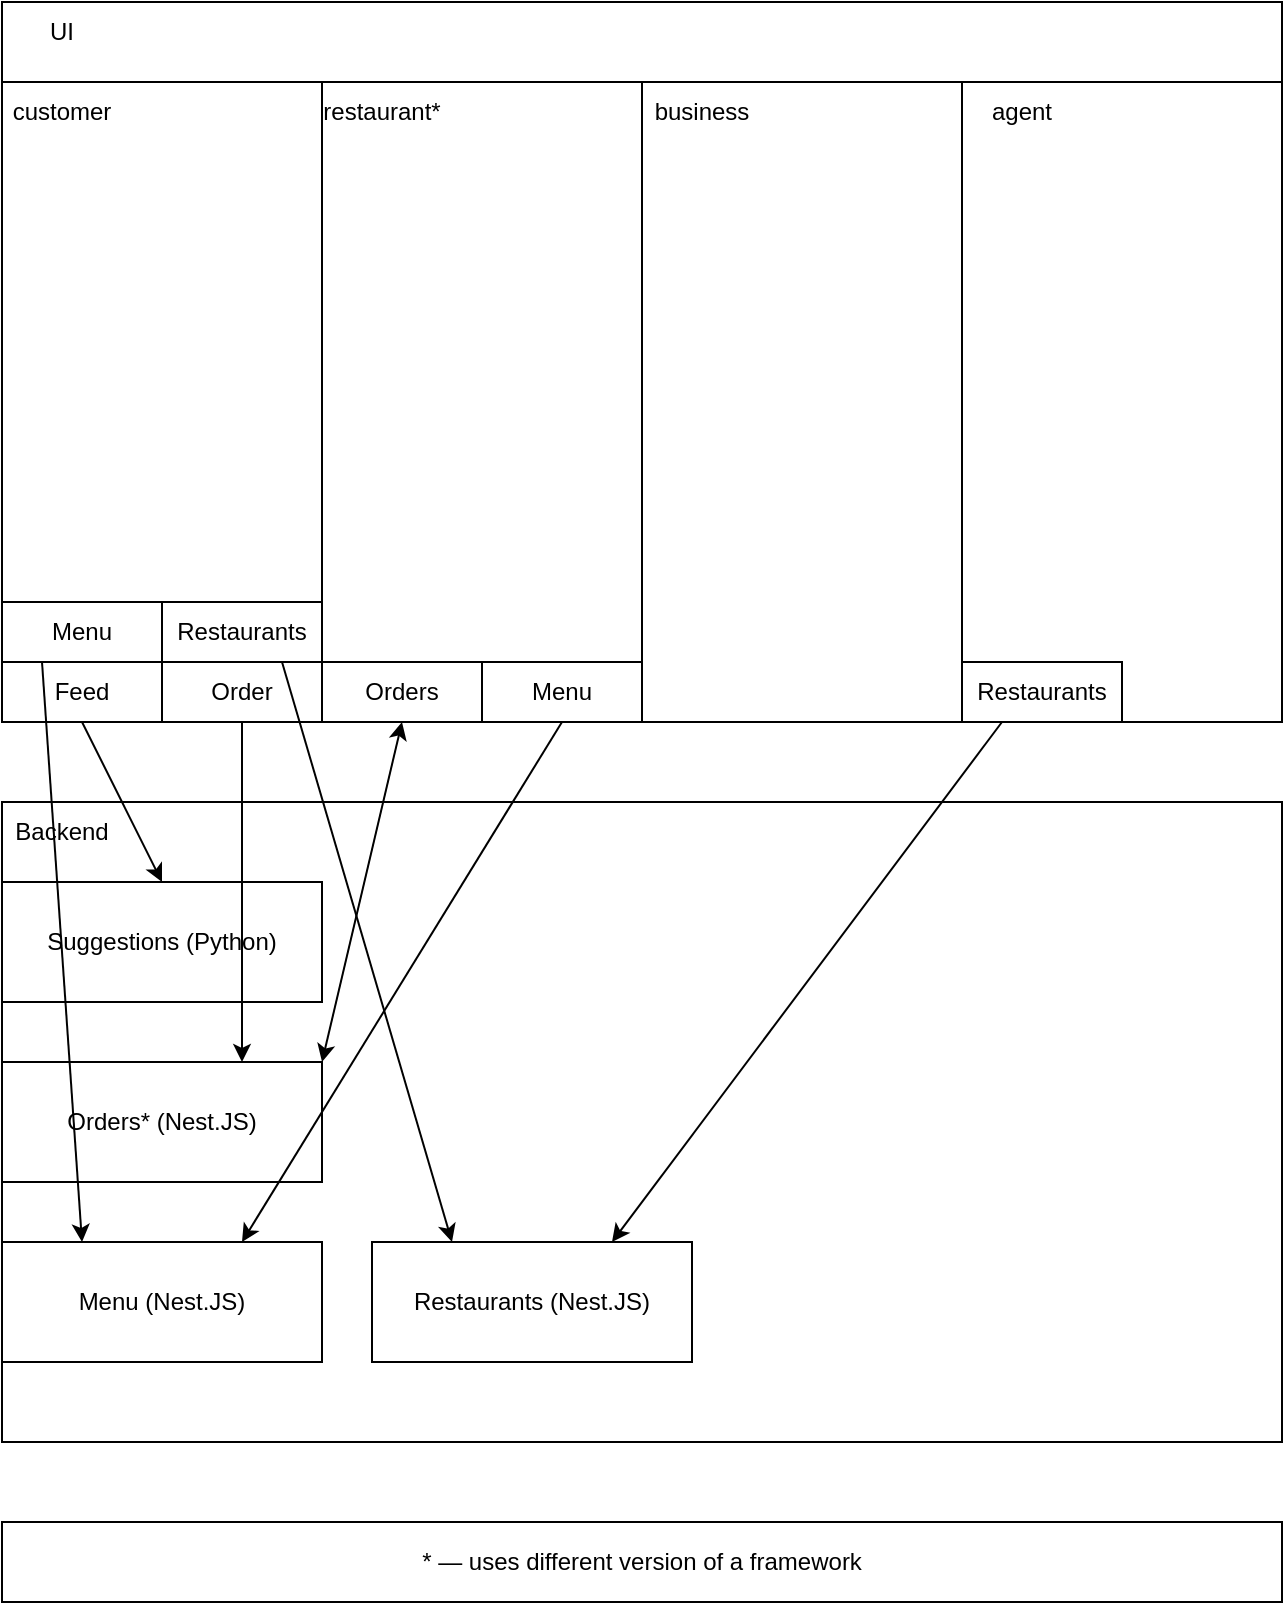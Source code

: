<mxfile version="20.2.3" type="device"><diagram id="Dck---fIlmRJ4v7pR0Ul" name="Page-1"><mxGraphModel dx="1350" dy="878" grid="1" gridSize="10" guides="1" tooltips="1" connect="1" arrows="1" fold="1" page="1" pageScale="1" pageWidth="850" pageHeight="1100" math="0" shadow="0"><root><mxCell id="0"/><mxCell id="1" parent="0"/><mxCell id="rsmT_vE6MYDSKyBJFJIR-2" value="" style="rounded=0;whiteSpace=wrap;html=1;" parent="1" vertex="1"><mxGeometry x="80" y="80" width="640" height="360" as="geometry"/></mxCell><mxCell id="rsmT_vE6MYDSKyBJFJIR-1" value="UI" style="text;html=1;strokeColor=none;fillColor=none;align=center;verticalAlign=middle;whiteSpace=wrap;rounded=0;" parent="1" vertex="1"><mxGeometry x="80" y="80" width="60" height="30" as="geometry"/></mxCell><mxCell id="rsmT_vE6MYDSKyBJFJIR-3" value="" style="rounded=0;whiteSpace=wrap;html=1;" parent="1" vertex="1"><mxGeometry x="80" y="120" width="160" height="320" as="geometry"/></mxCell><mxCell id="rsmT_vE6MYDSKyBJFJIR-4" value="customer" style="text;html=1;strokeColor=none;fillColor=none;align=center;verticalAlign=middle;whiteSpace=wrap;rounded=0;" parent="1" vertex="1"><mxGeometry x="80" y="120" width="60" height="30" as="geometry"/></mxCell><mxCell id="rsmT_vE6MYDSKyBJFJIR-5" value="" style="rounded=0;whiteSpace=wrap;html=1;" parent="1" vertex="1"><mxGeometry x="240" y="120" width="160" height="320" as="geometry"/></mxCell><mxCell id="rsmT_vE6MYDSKyBJFJIR-6" value="restaurant*" style="text;html=1;strokeColor=none;fillColor=none;align=center;verticalAlign=middle;whiteSpace=wrap;rounded=0;" parent="1" vertex="1"><mxGeometry x="240" y="120" width="60" height="30" as="geometry"/></mxCell><mxCell id="rsmT_vE6MYDSKyBJFJIR-7" value="" style="rounded=0;whiteSpace=wrap;html=1;" parent="1" vertex="1"><mxGeometry x="400" y="120" width="160" height="320" as="geometry"/></mxCell><mxCell id="rsmT_vE6MYDSKyBJFJIR-8" value="" style="rounded=0;whiteSpace=wrap;html=1;" parent="1" vertex="1"><mxGeometry x="560" y="120" width="160" height="320" as="geometry"/></mxCell><mxCell id="rsmT_vE6MYDSKyBJFJIR-9" value="business" style="text;html=1;strokeColor=none;fillColor=none;align=center;verticalAlign=middle;whiteSpace=wrap;rounded=0;" parent="1" vertex="1"><mxGeometry x="400" y="120" width="60" height="30" as="geometry"/></mxCell><mxCell id="rsmT_vE6MYDSKyBJFJIR-10" value="agent" style="text;html=1;strokeColor=none;fillColor=none;align=center;verticalAlign=middle;whiteSpace=wrap;rounded=0;" parent="1" vertex="1"><mxGeometry x="560" y="120" width="60" height="30" as="geometry"/></mxCell><mxCell id="rsmT_vE6MYDSKyBJFJIR-11" value="" style="rounded=0;whiteSpace=wrap;html=1;" parent="1" vertex="1"><mxGeometry x="80" y="480" width="640" height="320" as="geometry"/></mxCell><mxCell id="rsmT_vE6MYDSKyBJFJIR-12" value="Backend" style="text;html=1;strokeColor=none;fillColor=none;align=center;verticalAlign=middle;whiteSpace=wrap;rounded=0;" parent="1" vertex="1"><mxGeometry x="80" y="480" width="60" height="30" as="geometry"/></mxCell><mxCell id="rsmT_vE6MYDSKyBJFJIR-13" value="Suggestions (Python)" style="rounded=0;whiteSpace=wrap;html=1;" parent="1" vertex="1"><mxGeometry x="80" y="520" width="160" height="60" as="geometry"/></mxCell><mxCell id="rsmT_vE6MYDSKyBJFJIR-14" value="" style="endArrow=classic;html=1;rounded=0;exitX=0.5;exitY=1;exitDx=0;exitDy=0;entryX=0.5;entryY=0;entryDx=0;entryDy=0;" parent="1" source="rsmT_vE6MYDSKyBJFJIR-17" target="rsmT_vE6MYDSKyBJFJIR-13" edge="1"><mxGeometry width="50" height="50" relative="1" as="geometry"><mxPoint x="400" y="470" as="sourcePoint"/><mxPoint x="450" y="420" as="targetPoint"/></mxGeometry></mxCell><mxCell id="rsmT_vE6MYDSKyBJFJIR-17" value="Feed" style="rounded=0;whiteSpace=wrap;html=1;" parent="1" vertex="1"><mxGeometry x="80" y="410" width="80" height="30" as="geometry"/></mxCell><mxCell id="rsmT_vE6MYDSKyBJFJIR-19" value="Orders* (Nest.JS)" style="rounded=0;whiteSpace=wrap;html=1;" parent="1" vertex="1"><mxGeometry x="80" y="610" width="160" height="60" as="geometry"/></mxCell><mxCell id="rsmT_vE6MYDSKyBJFJIR-22" value="Order" style="rounded=0;whiteSpace=wrap;html=1;" parent="1" vertex="1"><mxGeometry x="160" y="410" width="80" height="30" as="geometry"/></mxCell><mxCell id="rsmT_vE6MYDSKyBJFJIR-23" value="" style="endArrow=classic;html=1;rounded=0;exitX=0.5;exitY=1;exitDx=0;exitDy=0;entryX=0.75;entryY=0;entryDx=0;entryDy=0;" parent="1" source="rsmT_vE6MYDSKyBJFJIR-22" target="rsmT_vE6MYDSKyBJFJIR-19" edge="1"><mxGeometry width="50" height="50" relative="1" as="geometry"><mxPoint x="400" y="470" as="sourcePoint"/><mxPoint x="450" y="420" as="targetPoint"/></mxGeometry></mxCell><mxCell id="rsmT_vE6MYDSKyBJFJIR-24" value="Orders" style="rounded=0;whiteSpace=wrap;html=1;" parent="1" vertex="1"><mxGeometry x="240" y="410" width="80" height="30" as="geometry"/></mxCell><mxCell id="rsmT_vE6MYDSKyBJFJIR-26" value="" style="endArrow=classic;startArrow=classic;html=1;rounded=0;exitX=1;exitY=0;exitDx=0;exitDy=0;entryX=0.5;entryY=1;entryDx=0;entryDy=0;" parent="1" source="rsmT_vE6MYDSKyBJFJIR-19" target="rsmT_vE6MYDSKyBJFJIR-24" edge="1"><mxGeometry width="50" height="50" relative="1" as="geometry"><mxPoint x="400" y="470" as="sourcePoint"/><mxPoint x="450" y="420" as="targetPoint"/></mxGeometry></mxCell><mxCell id="rsmT_vE6MYDSKyBJFJIR-27" value="Menu (Nest.JS)" style="rounded=0;whiteSpace=wrap;html=1;" parent="1" vertex="1"><mxGeometry x="80" y="700" width="160" height="60" as="geometry"/></mxCell><mxCell id="rsmT_vE6MYDSKyBJFJIR-28" value="Menu" style="rounded=0;whiteSpace=wrap;html=1;" parent="1" vertex="1"><mxGeometry x="80" y="380" width="80" height="30" as="geometry"/></mxCell><mxCell id="rsmT_vE6MYDSKyBJFJIR-29" value="Menu" style="rounded=0;whiteSpace=wrap;html=1;" parent="1" vertex="1"><mxGeometry x="320" y="410" width="80" height="30" as="geometry"/></mxCell><mxCell id="rsmT_vE6MYDSKyBJFJIR-30" value="" style="endArrow=classic;html=1;rounded=0;exitX=0.25;exitY=1;exitDx=0;exitDy=0;entryX=0.25;entryY=0;entryDx=0;entryDy=0;" parent="1" source="rsmT_vE6MYDSKyBJFJIR-28" target="rsmT_vE6MYDSKyBJFJIR-27" edge="1"><mxGeometry width="50" height="50" relative="1" as="geometry"><mxPoint x="400" y="470" as="sourcePoint"/><mxPoint x="450" y="420" as="targetPoint"/></mxGeometry></mxCell><mxCell id="rsmT_vE6MYDSKyBJFJIR-33" value="" style="endArrow=classic;html=1;rounded=0;exitX=0.5;exitY=1;exitDx=0;exitDy=0;entryX=0.75;entryY=0;entryDx=0;entryDy=0;" parent="1" source="rsmT_vE6MYDSKyBJFJIR-29" target="rsmT_vE6MYDSKyBJFJIR-27" edge="1"><mxGeometry width="50" height="50" relative="1" as="geometry"><mxPoint x="400" y="470" as="sourcePoint"/><mxPoint x="450" y="420" as="targetPoint"/></mxGeometry></mxCell><mxCell id="rsmT_vE6MYDSKyBJFJIR-34" value="Restaurants (Nest.JS)" style="rounded=0;whiteSpace=wrap;html=1;" parent="1" vertex="1"><mxGeometry x="265" y="700" width="160" height="60" as="geometry"/></mxCell><mxCell id="rsmT_vE6MYDSKyBJFJIR-35" value="Restaurants" style="rounded=0;whiteSpace=wrap;html=1;" parent="1" vertex="1"><mxGeometry x="160" y="380" width="80" height="30" as="geometry"/></mxCell><mxCell id="rsmT_vE6MYDSKyBJFJIR-36" value="Restaurants" style="rounded=0;whiteSpace=wrap;html=1;" parent="1" vertex="1"><mxGeometry x="560" y="410" width="80" height="30" as="geometry"/></mxCell><mxCell id="rsmT_vE6MYDSKyBJFJIR-37" value="" style="endArrow=classic;html=1;rounded=0;exitX=0.75;exitY=0;exitDx=0;exitDy=0;entryX=0.25;entryY=0;entryDx=0;entryDy=0;" parent="1" source="rsmT_vE6MYDSKyBJFJIR-22" target="rsmT_vE6MYDSKyBJFJIR-34" edge="1"><mxGeometry width="50" height="50" relative="1" as="geometry"><mxPoint x="400" y="470" as="sourcePoint"/><mxPoint x="450" y="420" as="targetPoint"/></mxGeometry></mxCell><mxCell id="rsmT_vE6MYDSKyBJFJIR-38" value="" style="endArrow=classic;html=1;rounded=0;exitX=0.25;exitY=1;exitDx=0;exitDy=0;entryX=0.75;entryY=0;entryDx=0;entryDy=0;" parent="1" source="rsmT_vE6MYDSKyBJFJIR-36" target="rsmT_vE6MYDSKyBJFJIR-34" edge="1"><mxGeometry width="50" height="50" relative="1" as="geometry"><mxPoint x="400" y="470" as="sourcePoint"/><mxPoint x="450" y="420" as="targetPoint"/></mxGeometry></mxCell><mxCell id="m8gLVxgDgCR-x7B04mxX-1" value="*&amp;nbsp;— uses different version of a framework" style="rounded=0;whiteSpace=wrap;html=1;" parent="1" vertex="1"><mxGeometry x="80" y="840" width="640" height="40" as="geometry"/></mxCell></root></mxGraphModel></diagram></mxfile>
